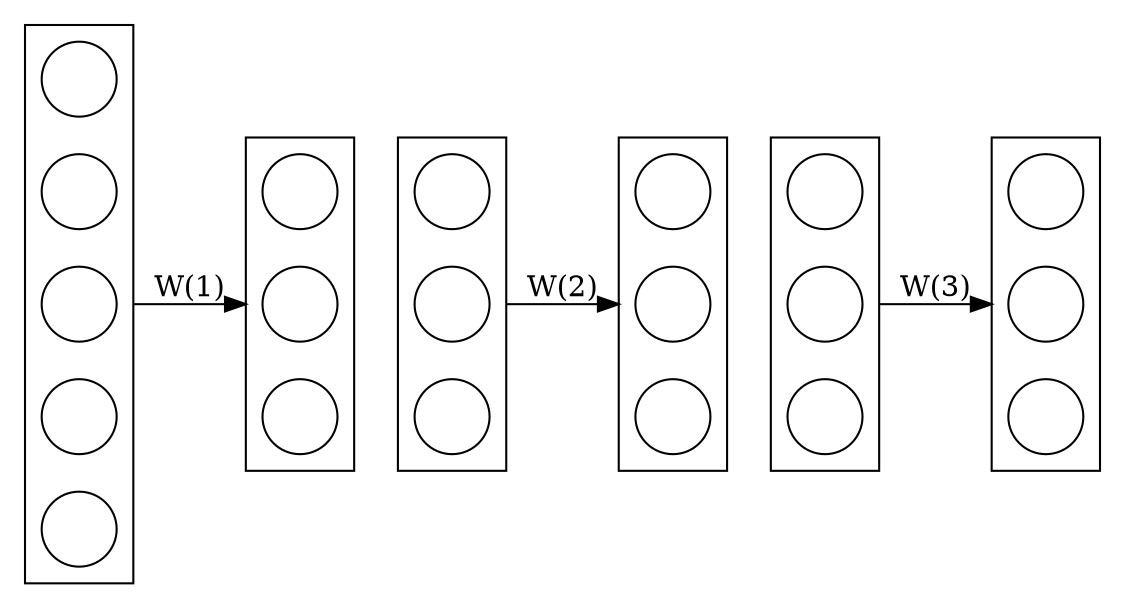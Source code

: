 digraph G {

  compound = true;
  ordering="out";
  rankdir=LR
	splines=line

  node [fixedsize=true];

  subgraph cluster_0 {
		node [style=solid, shape=circle];
		x1 x2 x3 x4 x5;
		label = "";
	}

	subgraph cluster_1 {
		node [style=solid, shape=circle];
		u1_1 u1_2 u1_3;
		label = "";
	}

  subgraph cluster_1_d {
		node [style=solid, shape=circle];
		u1_1_d u1_2_d u1_3_d;
		label = "";
	}

  subgraph cluster_2 {
    node [style=solid, shape=circle];
    u2_1 u2_2 u2_3;
  }

  subgraph cluster_2_d {
    node [style=solid, shape=circle];
    u2_1_d u2_2_d u2_3_d;
  }

  subgraph cluster_3 {
    node [style=solid, shape=circle];
    u3_1 u3_2 u3_3;
  }



        x1, x2, x3, x4, x5, u1_1, u1_2, u1_3, u2_1, u2_2, u2_3, u3_1, u3_2, u3_3, u1_1_d, u1_2_d, u1_3_d, u2_1_d, u2_2_d, u2_3_d [label=""]



        x3 -> u1_2 [lhead=cluster_1, ltail=cluster_0, label="W(1)"]
        u1_2_d -> u2_2 [lhead=cluster_2, ltail=cluster_1_d, label="W(2)"]
        u2_2_d -> u3_2 [lhead=cluster_3, ltail=cluster_2_d, label="W(3)"]

        {
          edge [style=invis];
          u1_2 -> u1_2_d;
          u2_2 -> u2_2_d;
        }
        

}
